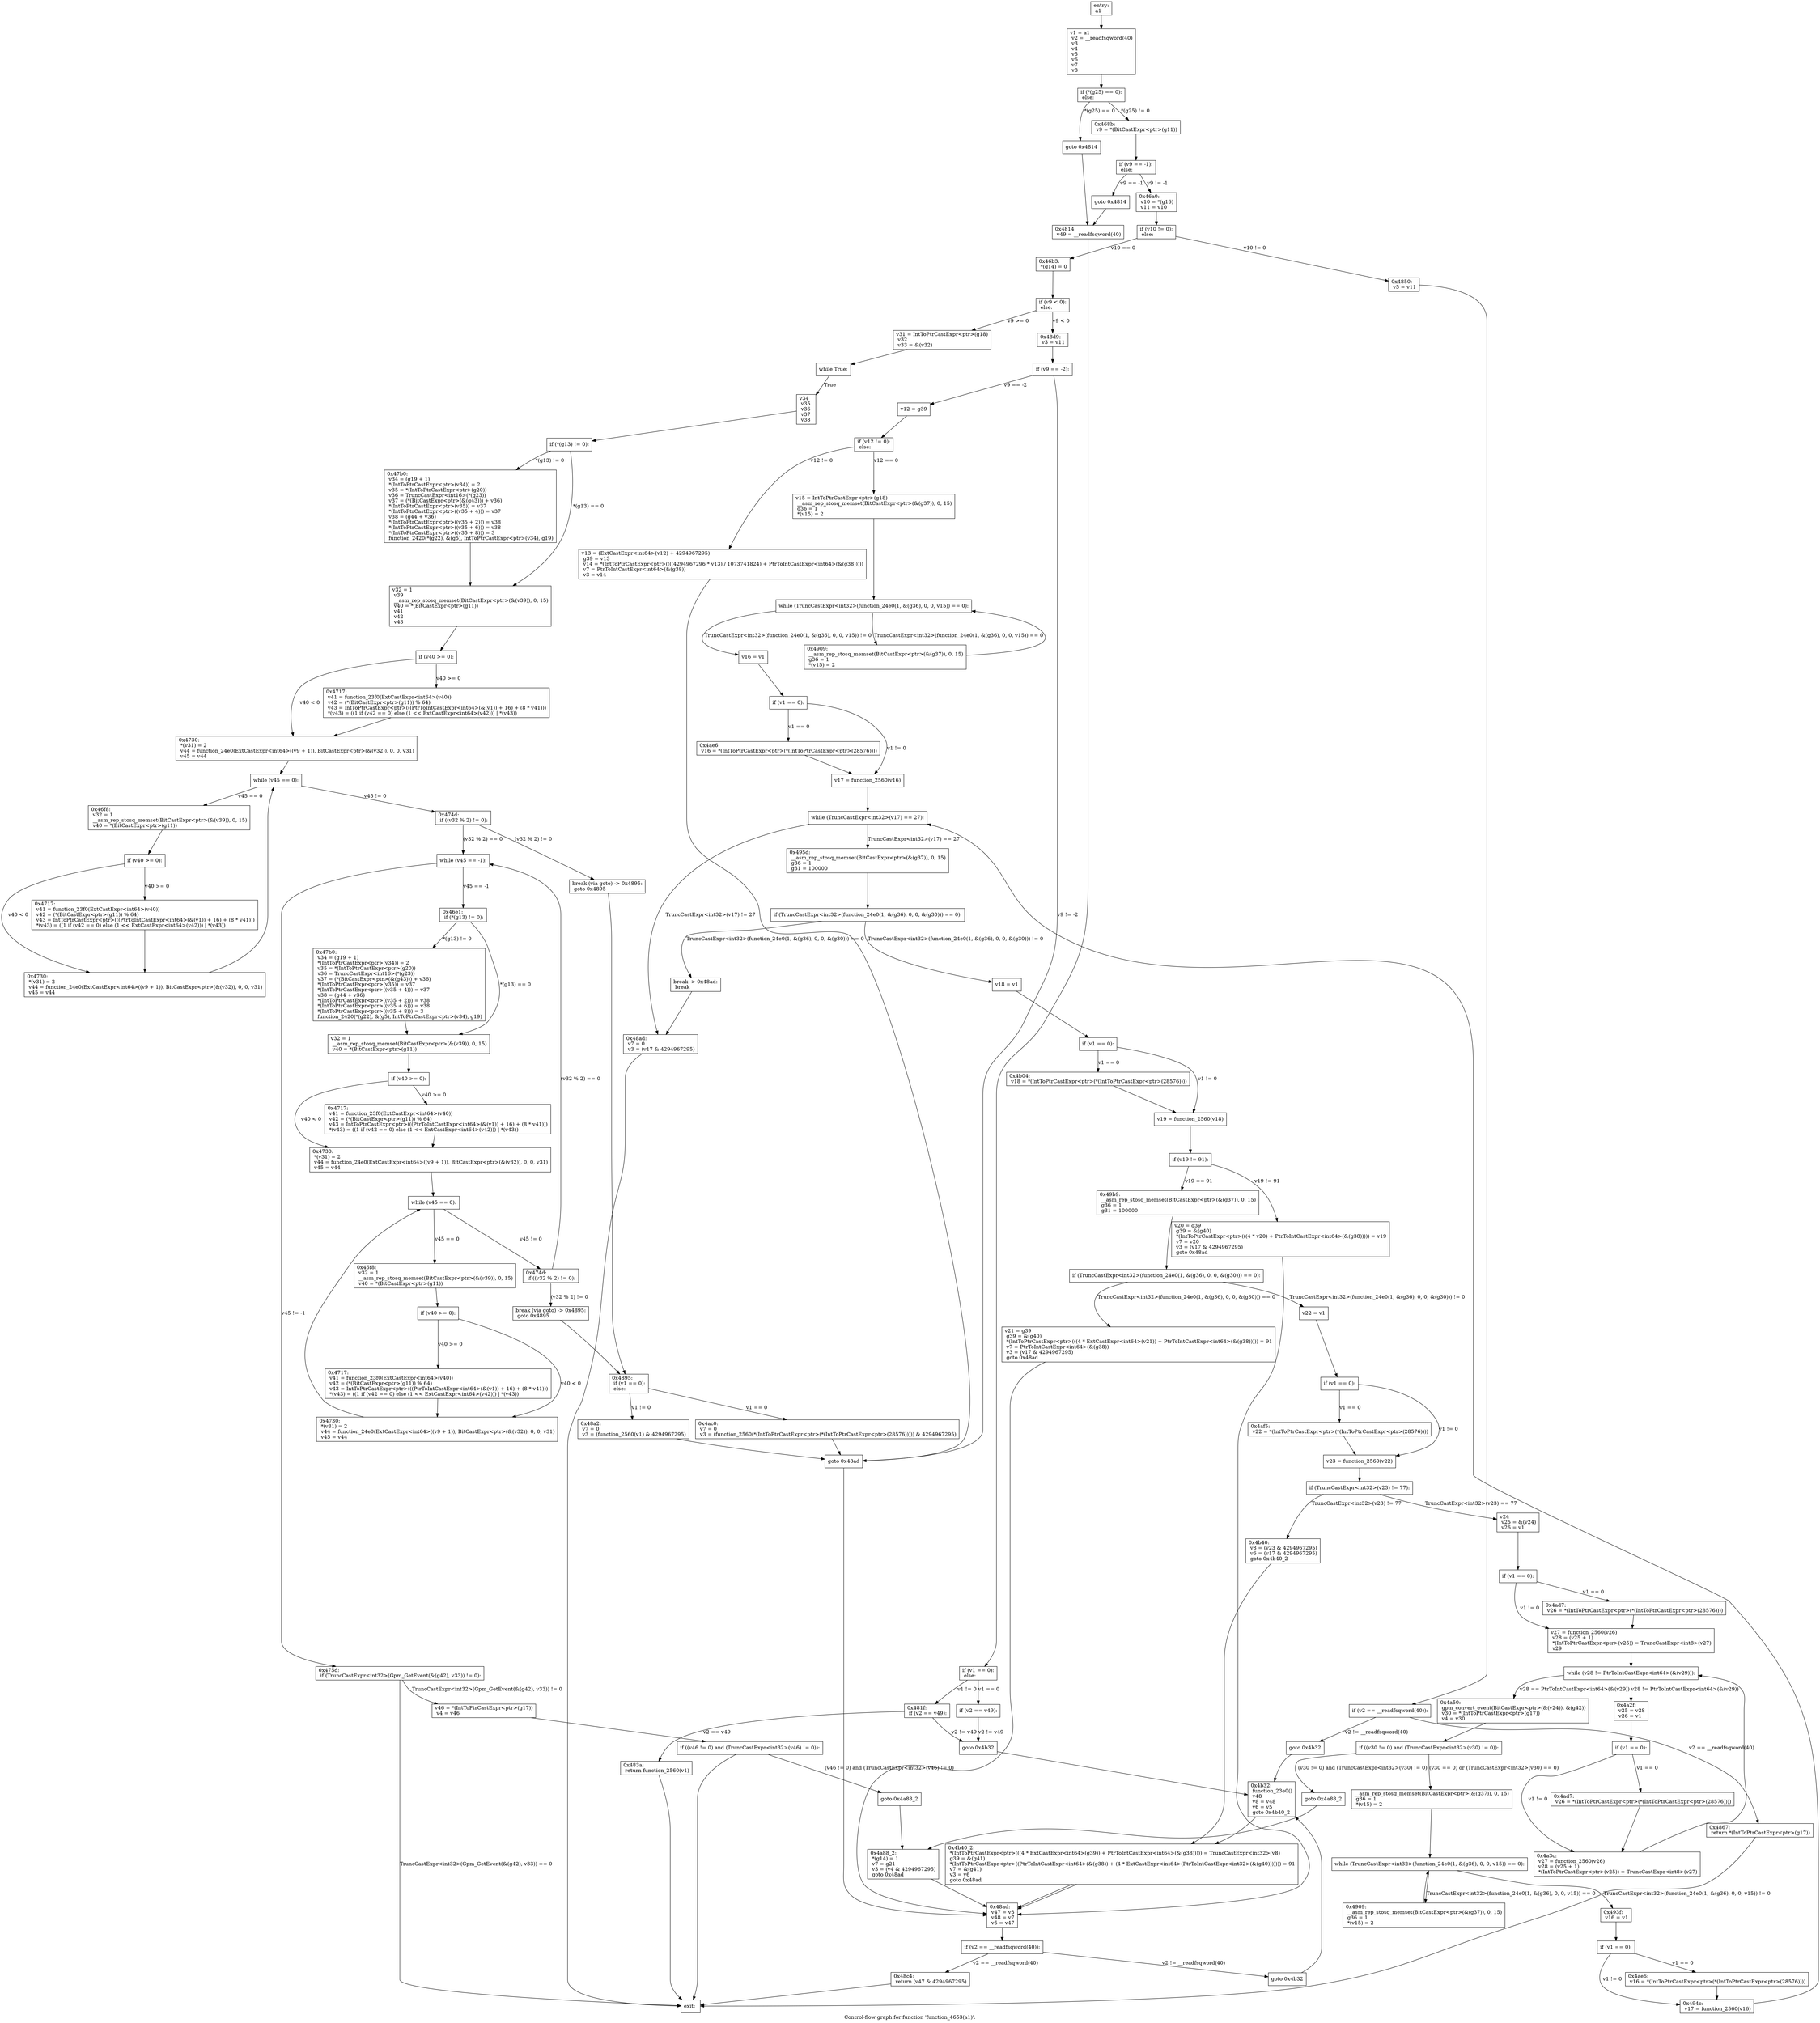 digraph "Control-flow graph for function 'function_4653(a1)'." {
  label="Control-flow graph for function 'function_4653(a1)'.";
  node [shape=record];

  Node0771FBB0 [label="{entry:\l  a1\l}"];
  Node0771FBB0 -> Node0771FFA0;
  Node0771FFA0 [label="{  v1 = a1\l  v2 = __readfsqword(40)\l  v3\l  v4\l  v5\l  v6\l  v7\l  v8\l}"];
  Node0771FFA0 -> Node07720390;
  Node07720390 [label="{  if (*(g25) == 0):\l  else:\l}"];
  Node07720390 -> Node0771FDF0 [label="*(g25) == 0"];
  Node07720390 -> Node077202B8 [label="*(g25) != 0"];
  Node0771FDF0 [label="{  goto 0x4814\l}"];
  Node0771FDF0 -> Node0771FEC8;
  Node077202B8 [label="{0x468b:\l  v9 = *(BitCastExpr\<ptr\>(g11))\l}"];
  Node077202B8 -> Node07720300;
  Node0771FEC8 [label="{0x4814:\l  v49 = __readfsqword(40)\l}"];
  Node0771FEC8 -> Node0771FE38;
  Node07720300 [label="{  if (v9 == -1):\l  else:\l}"];
  Node07720300 -> Node0771FB20 [label="v9 == -1"];
  Node07720300 -> Node0771FB68 [label="v9 != -1"];
  Node0771FE38 [label="{  if (v1 == 0):\l  else:\l}"];
  Node0771FE38 -> Node0771FD60 [label="v1 == 0"];
  Node0771FE38 -> Node0771FDA8 [label="v1 != 0"];
  Node0771FB20 [label="{  goto 0x4814\l}"];
  Node0771FB20 -> Node0771FEC8;
  Node0771FB68 [label="{0x46a0:\l  v10 = *(g16)\l  v11 = v10\l}"];
  Node0771FB68 -> Node0771FC88;
  Node0771FD60 [label="{  if (v2 == v49):\l}"];
  Node0771FD60 -> Node07720078 [label="v2 != v49"];
  Node0771FDA8 [label="{0x481f:\l  if (v2 == v49):\l}"];
  Node0771FDA8 -> Node07720AE0 [label="v2 == v49"];
  Node0771FDA8 -> Node07720078 [label="v2 != v49"];
  Node0771FC88 [label="{  if (v10 != 0):\l  else:\l}"];
  Node0771FC88 -> Node077206F0 [label="v10 != 0"];
  Node0771FC88 -> Node07720540 [label="v10 == 0"];
  Node07720078 [label="{  goto 0x4b32\l}"];
  Node07720078 -> Node0771FD18;
  Node07720AE0 [label="{0x483a:\l  return function_2560(v1)\l}"];
  Node07720AE0 -> Node0771FC40;
  Node077206F0 [label="{0x4850:\l  v5 = v11\l}"];
  Node077206F0 -> Node07720A50;
  Node07720540 [label="{0x46b3:\l  *(g14) = 0\l}"];
  Node07720540 -> Node07720C00;
  Node0771FD18 [label="{0x4b32:\l  function_23e0()\l  v48\l  v8 = v48\l  v6 = v5\l  goto 0x4b40_2\l}"];
  Node0771FD18 -> Node07720BB8;
  Node0771FC40 [label="{exit:\l}"];
  Node07720A50 [label="{  if (v2 == __readfsqword(40)):\l}"];
  Node07720A50 -> Node07720588 [label="v2 == __readfsqword(40)"];
  Node07720A50 -> Node077205D0 [label="v2 != __readfsqword(40)"];
  Node07720C00 [label="{  if (v9 \< 0):\l  else:\l}"];
  Node07720C00 -> Node07720978 [label="v9 \< 0"];
  Node07720C00 -> Node077208E8 [label="v9 \>= 0"];
  Node07720BB8 [label="{0x4b40_2:\l  *(IntToPtrCastExpr\<ptr\>(((4 * ExtCastExpr\<int64\>(g39)) + PtrToIntCastExpr\<int64\>(&(g38))))) = TruncCastExpr\<int32\>(v8)\l  g39 = &(g41)\l  *(IntToPtrCastExpr\<ptr\>((PtrToIntCastExpr\<int64\>(&(g38)) + (4 * ExtCastExpr\<int64\>(PtrToIntCastExpr\<int32\>(&(g40))))))) = 91\l  v7 = &(g41)\l  v3 = v6\l  goto 0x48ad\l}"];
  Node07720BB8 -> Node07720348;
  Node07720BB8 -> Node07720348;
  Node07720588 [label="{0x4867:\l  return *(IntToPtrCastExpr\<ptr\>(g17))\l}"];
  Node07720588 -> Node0771FC40;
  Node077205D0 [label="{  goto 0x4b32\l}"];
  Node077205D0 -> Node0771FD18;
  Node07720978 [label="{0x48d9:\l  v3 = v11\l}"];
  Node07720978 -> Node07720618;
  Node077208E8 [label="{  v31 = IntToPtrCastExpr\<ptr\>(g18)\l  v32\l  v33 = &(v32)\l}"];
  Node077208E8 -> Node077206A8;
  Node07720348 [label="{0x48ad:\l  v47 = v3\l  v48 = v7\l  v5 = v47\l}"];
  Node07720348 -> Node0771FBF8;
  Node07720618 [label="{  if (v9 == -2):\l}"];
  Node07720618 -> Node07720810 [label="v9 == -2"];
  Node07720618 -> Node07720780 [label="v9 != -2"];
  Node077206A8 [label="{  while True:\l}"];
  Node077206A8 -> Node07720A08 [label="True"];
  Node0771FBF8 [label="{  if (v2 == __readfsqword(40)):\l}"];
  Node0771FBF8 -> Node0771FCD0 [label="v2 == __readfsqword(40)"];
  Node0771FBF8 -> Node077203D8 [label="v2 != __readfsqword(40)"];
  Node07720810 [label="{  v12 = g39\l}"];
  Node07720810 -> Node07720858;
  Node07720780 [label="{  goto 0x48ad\l}"];
  Node07720780 -> Node07720348;
  Node07720A08 [label="{  v34\l  v35\l  v36\l  v37\l  v38\l}"];
  Node07720A08 -> Node07720C90;
  Node0771FCD0 [label="{0x48c4:\l  return (v47 & 4294967295)\l}"];
  Node0771FCD0 -> Node0771FC40;
  Node077203D8 [label="{  goto 0x4b32\l}"];
  Node077203D8 -> Node0771FD18;
  Node07720858 [label="{  if (v12 != 0):\l  else:\l}"];
  Node07720858 -> Node07721590 [label="v12 != 0"];
  Node07720858 -> Node07721158 [label="v12 == 0"];
  Node07720C90 [label="{  if (*(g13) != 0):\l}"];
  Node07720C90 -> Node077212C0 [label="*(g13) != 0"];
  Node07720C90 -> Node077209C0 [label="*(g13) == 0"];
  Node07721590 [label="{  v13 = (ExtCastExpr\<int64\>(v12) + 4294967295)\l  g39 = v13\l  v14 = *(IntToPtrCastExpr\<ptr\>((((4294967296 * v13) / 1073741824) + PtrToIntCastExpr\<int64\>(&(g38)))))\l  v7 = PtrToIntCastExpr\<int64\>(&(g38))\l  v3 = v14\l}"];
  Node07721590 -> Node07720780;
  Node07721158 [label="{  v15 = IntToPtrCastExpr\<ptr\>(g18)\l  __asm_rep_stosq_memset(BitCastExpr\<ptr\>(&(g37)), 0, 15)\l  g36 = 1\l  *(v15) = 2\l}"];
  Node07721158 -> Node07721428;
  Node077212C0 [label="{0x47b0:\l  v34 = (g19 + 1)\l  *(IntToPtrCastExpr\<ptr\>(v34)) = 2\l  v35 = *(IntToPtrCastExpr\<ptr\>(g20))\l  v36 = TruncCastExpr\<int16\>(*(g23))\l  v37 = (*(BitCastExpr\<ptr\>(&(g43))) + v36)\l  *(IntToPtrCastExpr\<ptr\>(v35)) = v37\l  *(IntToPtrCastExpr\<ptr\>((v35 + 4))) = v37\l  v38 = (g44 + v36)\l  *(IntToPtrCastExpr\<ptr\>((v35 + 2))) = v38\l  *(IntToPtrCastExpr\<ptr\>((v35 + 6))) = v38\l  *(IntToPtrCastExpr\<ptr\>((v35 + 8))) = 3\l  function_2420(*(g22), &(g5), IntToPtrCastExpr\<ptr\>(v34), g19)\l}"];
  Node077212C0 -> Node077209C0;
  Node077209C0 [label="{  v32 = 1\l  v39\l  __asm_rep_stosq_memset(BitCastExpr\<ptr\>(&(v39)), 0, 15)\l  v40 = *(BitCastExpr\<ptr\>(g11))\l  v41\l  v42\l  v43\l}"];
  Node077209C0 -> Node07720A98;
  Node07721428 [label="{  while (TruncCastExpr\<int32\>(function_24e0(1, &(g36), 0, 0, v15)) == 0):\l}"];
  Node07721428 -> Node07721398 [label="TruncCastExpr\<int32\>(function_24e0(1, &(g36), 0, 0, v15)) == 0"];
  Node07721428 -> Node07720F18 [label="TruncCastExpr\<int32\>(function_24e0(1, &(g36), 0, 0, v15)) != 0"];
  Node07720A98 [label="{  if (v40 \>= 0):\l}"];
  Node07720A98 -> Node07721080 [label="v40 \>= 0"];
  Node07720A98 -> Node07720CD8 [label="v40 \< 0"];
  Node07721398 [label="{0x4909:\l  __asm_rep_stosq_memset(BitCastExpr\<ptr\>(&(g37)), 0, 15)\l  g36 = 1\l  *(v15) = 2\l}"];
  Node07721398 -> Node07721428;
  Node07720F18 [label="{  v16 = v1\l}"];
  Node07720F18 -> Node07720D68;
  Node07721080 [label="{0x4717:\l  v41 = function_23f0(ExtCastExpr\<int64\>(v40))\l  v42 = (*(BitCastExpr\<ptr\>(g11)) % 64)\l  v43 = IntToPtrCastExpr\<ptr\>(((PtrToIntCastExpr\<int64\>(&(v1)) + 16) + (8 * v41)))\l  *(v43) = ((1 if (v42 == 0) else (1 \<\< ExtCastExpr\<int64\>(v42))) \| *(v43))\l}"];
  Node07721080 -> Node07720CD8;
  Node07720CD8 [label="{0x4730:\l  *(v31) = 2\l  v44 = function_24e0(ExtCastExpr\<int64\>((v9 + 1)), BitCastExpr\<ptr\>(&(v32)), 0, 0, v31)\l  v45 = v44\l}"];
  Node07720CD8 -> Node07720B28;
  Node07720D68 [label="{  if (v1 == 0):\l}"];
  Node07720D68 -> Node07721938 [label="v1 == 0"];
  Node07720D68 -> Node07720FA8 [label="v1 != 0"];
  Node07720B28 [label="{  while (v45 == 0):\l}"];
  Node07720B28 -> Node07720E40 [label="v45 == 0"];
  Node07720B28 -> Node07720420 [label="v45 != 0"];
  Node07721938 [label="{0x4ae6:\l  v16 = *(IntToPtrCastExpr\<ptr\>(*(IntToPtrCastExpr\<ptr\>(28576))))\l}"];
  Node07721938 -> Node07720FA8;
  Node07720FA8 [label="{  v17 = function_2560(v16)\l}"];
  Node07720FA8 -> Node07721470;
  Node07720E40 [label="{0x46f8:\l  v32 = 1\l  __asm_rep_stosq_memset(BitCastExpr\<ptr\>(&(v39)), 0, 15)\l  v40 = *(BitCastExpr\<ptr\>(g11))\l}"];
  Node07720E40 -> Node077213E0;
  Node07720420 [label="{0x474d:\l  if ((v32 % 2) != 0):\l}"];
  Node07720420 -> Node07720DB0 [label="(v32 % 2) != 0"];
  Node07720420 -> Node077214B8 [label="(v32 % 2) == 0"];
  Node07721470 [label="{  while (TruncCastExpr\<int32\>(v17) == 27):\l}"];
  Node07721470 -> Node07721980 [label="TruncCastExpr\<int32\>(v17) == 27"];
  Node07721470 -> Node07721038 [label="TruncCastExpr\<int32\>(v17) != 27"];
  Node077213E0 [label="{  if (v40 \>= 0):\l}"];
  Node077213E0 -> Node07716730 [label="v40 \>= 0"];
  Node077213E0 -> Node07720FF0 [label="v40 \< 0"];
  Node07720DB0 [label="{break (via goto) -\> 0x4895:\l  goto 0x4895\l}"];
  Node07720DB0 -> Node07720C48;
  Node077214B8 [label="{  while (v45 == -1):\l}"];
  Node077214B8 -> Node07720E88 [label="v45 == -1"];
  Node077214B8 -> Node07720ED0 [label="v45 != -1"];
  Node07721980 [label="{0x495d:\l  __asm_rep_stosq_memset(BitCastExpr\<ptr\>(&(g37)), 0, 15)\l  g36 = 1\l  g31 = 100000\l}"];
  Node07721980 -> Node07721D28;
  Node07721038 [label="{0x48ad:\l  v7 = 0\l  v3 = (v17 & 4294967295)\l}"];
  Node07721038 -> Node0771FC40;
  Node07716730 [label="{0x4717:\l  v41 = function_23f0(ExtCastExpr\<int64\>(v40))\l  v42 = (*(BitCastExpr\<ptr\>(g11)) % 64)\l  v43 = IntToPtrCastExpr\<ptr\>(((PtrToIntCastExpr\<int64\>(&(v1)) + 16) + (8 * v41)))\l  *(v43) = ((1 if (v42 == 0) else (1 \<\< ExtCastExpr\<int64\>(v42))) \| *(v43))\l}"];
  Node07716730 -> Node07720FF0;
  Node07720FF0 [label="{0x4730:\l  *(v31) = 2\l  v44 = function_24e0(ExtCastExpr\<int64\>((v9 + 1)), BitCastExpr\<ptr\>(&(v32)), 0, 0, v31)\l  v45 = v44\l}"];
  Node07720FF0 -> Node07720B28;
  Node07720C48 [label="{0x4895:\l  if (v1 == 0):\l  else:\l}"];
  Node07720C48 -> Node07720DF8 [label="v1 == 0"];
  Node07720C48 -> Node077215D8 [label="v1 != 0"];
  Node07720E88 [label="{0x46e1:\l  if (*(g13) != 0):\l}"];
  Node07720E88 -> Node077193E8 [label="*(g13) != 0"];
  Node07720E88 -> Node07721278 [label="*(g13) == 0"];
  Node07720ED0 [label="{0x475d:\l  if (TruncCastExpr\<int32\>(Gpm_GetEvent(&(g42), v33)) != 0):\l}"];
  Node07720ED0 -> Node07721308 [label="TruncCastExpr\<int32\>(Gpm_GetEvent(&(g42), v33)) != 0"];
  Node07720ED0 -> Node0771FC40 [label="TruncCastExpr\<int32\>(Gpm_GetEvent(&(g42), v33)) == 0"];
  Node07721D28 [label="{  if (TruncCastExpr\<int32\>(function_24e0(1, &(g36), 0, 0, &(g30))) == 0):\l}"];
  Node07721D28 -> Node0771E260 [label="TruncCastExpr\<int32\>(function_24e0(1, &(g36), 0, 0, &(g30))) == 0"];
  Node07721D28 -> Node07721818 [label="TruncCastExpr\<int32\>(function_24e0(1, &(g36), 0, 0, &(g30))) != 0"];
  Node07720DF8 [label="{0x4ac0:\l  v7 = 0\l  v3 = (function_2560(*(IntToPtrCastExpr\<ptr\>(*(IntToPtrCastExpr\<ptr\>(28576))))) & 4294967295)\l}"];
  Node07720DF8 -> Node07720780;
  Node077215D8 [label="{0x48a2:\l  v7 = 0\l  v3 = (function_2560(v1) & 4294967295)\l}"];
  Node077215D8 -> Node07720780;
  Node077193E8 [label="{0x47b0:\l  v34 = (g19 + 1)\l  *(IntToPtrCastExpr\<ptr\>(v34)) = 2\l  v35 = *(IntToPtrCastExpr\<ptr\>(g20))\l  v36 = TruncCastExpr\<int16\>(*(g23))\l  v37 = (*(BitCastExpr\<ptr\>(&(g43))) + v36)\l  *(IntToPtrCastExpr\<ptr\>(v35)) = v37\l  *(IntToPtrCastExpr\<ptr\>((v35 + 4))) = v37\l  v38 = (g44 + v36)\l  *(IntToPtrCastExpr\<ptr\>((v35 + 2))) = v38\l  *(IntToPtrCastExpr\<ptr\>((v35 + 6))) = v38\l  *(IntToPtrCastExpr\<ptr\>((v35 + 8))) = 3\l  function_2420(*(g22), &(g5), IntToPtrCastExpr\<ptr\>(v34), g19)\l}"];
  Node077193E8 -> Node07721278;
  Node07721278 [label="{  v32 = 1\l  __asm_rep_stosq_memset(BitCastExpr\<ptr\>(&(v39)), 0, 15)\l  v40 = *(BitCastExpr\<ptr\>(g11))\l}"];
  Node07721278 -> Node07720F60;
  Node07721308 [label="{  v46 = *(IntToPtrCastExpr\<ptr\>(g17))\l  v4 = v46\l}"];
  Node07721308 -> Node07721350;
  Node0771E260 [label="{break -\> 0x48ad:\l  break\l}"];
  Node0771E260 -> Node07721038;
  Node07721818 [label="{  v18 = v1\l}"];
  Node07721818 -> Node077218A8;
  Node07720F60 [label="{  if (v40 \>= 0):\l}"];
  Node07720F60 -> Node0771A5E8 [label="v40 \>= 0"];
  Node07720F60 -> Node077210C8 [label="v40 \< 0"];
  Node07721350 [label="{  if ((v46 != 0) and (TruncCastExpr\<int32\>(v46) != 0)):\l}"];
  Node07721350 -> Node0771DC78 [label="(v46 != 0) and (TruncCastExpr\<int32\>(v46) != 0)"];
  Node07721350 -> Node0771FC40;
  Node077218A8 [label="{  if (v1 == 0):\l}"];
  Node077218A8 -> Node0771E218 [label="v1 == 0"];
  Node077218A8 -> Node077219C8 [label="v1 != 0"];
  Node0771A5E8 [label="{0x4717:\l  v41 = function_23f0(ExtCastExpr\<int64\>(v40))\l  v42 = (*(BitCastExpr\<ptr\>(g11)) % 64)\l  v43 = IntToPtrCastExpr\<ptr\>(((PtrToIntCastExpr\<int64\>(&(v1)) + 16) + (8 * v41)))\l  *(v43) = ((1 if (v42 == 0) else (1 \<\< ExtCastExpr\<int64\>(v42))) \| *(v43))\l}"];
  Node0771A5E8 -> Node077210C8;
  Node077210C8 [label="{0x4730:\l  *(v31) = 2\l  v44 = function_24e0(ExtCastExpr\<int64\>((v9 + 1)), BitCastExpr\<ptr\>(&(v32)), 0, 0, v31)\l  v45 = v44\l}"];
  Node077210C8 -> Node07721110;
  Node0771DC78 [label="{  goto 0x4a88_2\l}"];
  Node0771DC78 -> Node07720030;
  Node0771E218 [label="{0x4b04:\l  v18 = *(IntToPtrCastExpr\<ptr\>(*(IntToPtrCastExpr\<ptr\>(28576))))\l}"];
  Node0771E218 -> Node077219C8;
  Node077219C8 [label="{  v19 = function_2560(v18)\l}"];
  Node077219C8 -> Node077216F8;
  Node07721110 [label="{  while (v45 == 0):\l}"];
  Node07721110 -> Node0771BBD8 [label="v45 == 0"];
  Node07721110 -> Node077211A0 [label="v45 != 0"];
  Node07720030 [label="{0x4a88_2:\l  *(g14) = 1\l  v7 = g21\l  v3 = (v4 & 4294967295)\l  goto 0x48ad\l}"];
  Node07720030 -> Node07720348;
  Node077216F8 [label="{  if (v19 != 91):\l}"];
  Node077216F8 -> Node0771E4E8 [label="v19 != 91"];
  Node077216F8 -> Node07721DB8 [label="v19 == 91"];
  Node0771BBD8 [label="{0x46f8:\l  v32 = 1\l  __asm_rep_stosq_memset(BitCastExpr\<ptr\>(&(v39)), 0, 15)\l  v40 = *(BitCastExpr\<ptr\>(g11))\l}"];
  Node0771BBD8 -> Node0771C958;
  Node077211A0 [label="{0x474d:\l  if ((v32 % 2) != 0):\l}"];
  Node077211A0 -> Node0771D918 [label="(v32 % 2) != 0"];
  Node077211A0 -> Node077214B8 [label="(v32 % 2) == 0"];
  Node0771E4E8 [label="{  v20 = g39\l  g39 = &(g40)\l  *(IntToPtrCastExpr\<ptr\>(((4 * v20) + PtrToIntCastExpr\<int64\>(&(g38))))) = v19\l  v7 = v20\l  v3 = (v17 & 4294967295)\l  goto 0x48ad\l}"];
  Node0771E4E8 -> Node07720348;
  Node07721DB8 [label="{0x49b9:\l  __asm_rep_stosq_memset(BitCastExpr\<ptr\>(&(g37)), 0, 15)\l  g36 = 1\l  g31 = 100000\l}"];
  Node07721DB8 -> Node07721CE0;
  Node0771C958 [label="{  if (v40 \>= 0):\l}"];
  Node0771C958 -> Node0771EF50 [label="v40 \>= 0"];
  Node0771C958 -> Node0771CB50 [label="v40 \< 0"];
  Node0771D918 [label="{break (via goto) -\> 0x4895:\l  goto 0x4895\l}"];
  Node0771D918 -> Node07720C48;
  Node07721CE0 [label="{  if (TruncCastExpr\<int32\>(function_24e0(1, &(g36), 0, 0, &(g30))) == 0):\l}"];
  Node07721CE0 -> Node0771E338 [label="TruncCastExpr\<int32\>(function_24e0(1, &(g36), 0, 0, &(g30))) == 0"];
  Node07721CE0 -> Node07721668 [label="TruncCastExpr\<int32\>(function_24e0(1, &(g36), 0, 0, &(g30))) != 0"];
  Node0771EF50 [label="{0x4717:\l  v41 = function_23f0(ExtCastExpr\<int64\>(v40))\l  v42 = (*(BitCastExpr\<ptr\>(g11)) % 64)\l  v43 = IntToPtrCastExpr\<ptr\>(((PtrToIntCastExpr\<int64\>(&(v1)) + 16) + (8 * v41)))\l  *(v43) = ((1 if (v42 == 0) else (1 \<\< ExtCastExpr\<int64\>(v42))) \| *(v43))\l}"];
  Node0771EF50 -> Node0771CB50;
  Node0771CB50 [label="{0x4730:\l  *(v31) = 2\l  v44 = function_24e0(ExtCastExpr\<int64\>((v9 + 1)), BitCastExpr\<ptr\>(&(v32)), 0, 0, v31)\l  v45 = v44\l}"];
  Node0771CB50 -> Node07721110;
  Node0771E338 [label="{  v21 = g39\l  g39 = &(g40)\l  *(IntToPtrCastExpr\<ptr\>(((4 * ExtCastExpr\<int64\>(v21)) + PtrToIntCastExpr\<int64\>(&(g38))))) = 91\l  v7 = PtrToIntCastExpr\<int64\>(&(g38))\l  v3 = (v17 & 4294967295)\l  goto 0x48ad\l}"];
  Node0771E338 -> Node07720348;
  Node07721668 [label="{  v22 = v1\l}"];
  Node07721668 -> Node07721788;
  Node07721788 [label="{  if (v1 == 0):\l}"];
  Node07721788 -> Node0771E650 [label="v1 == 0"];
  Node07721788 -> Node07721E90 [label="v1 != 0"];
  Node0771E650 [label="{0x4af5:\l  v22 = *(IntToPtrCastExpr\<ptr\>(*(IntToPtrCastExpr\<ptr\>(28576))))\l}"];
  Node0771E650 -> Node07721E90;
  Node07721E90 [label="{  v23 = function_2560(v22)\l}"];
  Node07721E90 -> Node077216B0;
  Node077216B0 [label="{  if (TruncCastExpr\<int32\>(v23) != 77):\l}"];
  Node077216B0 -> Node0771E380 [label="TruncCastExpr\<int32\>(v23) != 77"];
  Node077216B0 -> Node07721C98 [label="TruncCastExpr\<int32\>(v23) == 77"];
  Node0771E380 [label="{0x4b40:\l  v8 = (v23 & 4294967295)\l  v6 = (v17 & 4294967295)\l  goto 0x4b40_2\l}"];
  Node0771E380 -> Node07720BB8;
  Node07721C98 [label="{  v24\l  v25 = &(v24)\l  v26 = v1\l}"];
  Node07721C98 -> Node07721740;
  Node07721740 [label="{  if (v1 == 0):\l}"];
  Node07721740 -> Node0771E770 [label="v1 == 0"];
  Node07721740 -> Node07721D70 [label="v1 != 0"];
  Node0771E770 [label="{0x4ad7:\l  v26 = *(IntToPtrCastExpr\<ptr\>(*(IntToPtrCastExpr\<ptr\>(28576))))\l}"];
  Node0771E770 -> Node07721D70;
  Node07721D70 [label="{  v27 = function_2560(v26)\l  v28 = (v25 + 1)\l  *(IntToPtrCastExpr\<ptr\>(v25)) = TruncCastExpr\<int8\>(v27)\l  v29\l}"];
  Node07721D70 -> Node07721860;
  Node07721860 [label="{  while (v28 != PtrToIntCastExpr\<int64\>(&(v29))):\l}"];
  Node07721860 -> Node0771E458 [label="v28 != PtrToIntCastExpr\<int64\>(&(v29))"];
  Node07721860 -> Node07715218 [label="v28 == PtrToIntCastExpr\<int64\>(&(v29))"];
  Node0771E458 [label="{0x4a2f:\l  v25 = v28\l  v26 = v1\l}"];
  Node0771E458 -> Node0771E890;
  Node07715218 [label="{0x4a50:\l  gpm_convert_event(BitCastExpr\<ptr\>(&(v24)), &(g42))\l  v30 = *(IntToPtrCastExpr\<ptr\>(g17))\l  v4 = v30\l}"];
  Node07715218 -> Node077154E8;
  Node0771E890 [label="{  if (v1 == 0):\l}"];
  Node0771E890 -> Node0771F898 [label="v1 == 0"];
  Node0771E890 -> Node0771E8D8 [label="v1 != 0"];
  Node077154E8 [label="{  if ((v30 != 0) and (TruncCastExpr\<int32\>(v30) != 0)):\l}"];
  Node077154E8 -> Node0771E188 [label="(v30 != 0) and (TruncCastExpr\<int32\>(v30) != 0)"];
  Node077154E8 -> Node07715920 [label="(v30 == 0) or (TruncCastExpr\<int32\>(v30) == 0)"];
  Node0771F898 [label="{0x4ad7:\l  v26 = *(IntToPtrCastExpr\<ptr\>(*(IntToPtrCastExpr\<ptr\>(28576))))\l}"];
  Node0771F898 -> Node0771E8D8;
  Node0771E8D8 [label="{0x4a3c:\l  v27 = function_2560(v26)\l  v28 = (v25 + 1)\l  *(IntToPtrCastExpr\<ptr\>(v25)) = TruncCastExpr\<int8\>(v27)\l}"];
  Node0771E8D8 -> Node07721860;
  Node0771E188 [label="{  goto 0x4a88_2\l}"];
  Node0771E188 -> Node07720030;
  Node07715920 [label="{  __asm_rep_stosq_memset(BitCastExpr\<ptr\>(&(g37)), 0, 15)\l  g36 = 1\l  *(v15) = 2\l}"];
  Node07715920 -> Node07715F50;
  Node07715F50 [label="{  while (TruncCastExpr\<int32\>(function_24e0(1, &(g36), 0, 0, v15)) == 0):\l}"];
  Node07715F50 -> Node0771E020 [label="TruncCastExpr\<int32\>(function_24e0(1, &(g36), 0, 0, v15)) == 0"];
  Node07715F50 -> Node077163D0 [label="TruncCastExpr\<int32\>(function_24e0(1, &(g36), 0, 0, v15)) != 0"];
  Node0771E020 [label="{0x4909:\l  __asm_rep_stosq_memset(BitCastExpr\<ptr\>(&(g37)), 0, 15)\l  g36 = 1\l  *(v15) = 2\l}"];
  Node0771E020 -> Node07715F50;
  Node077163D0 [label="{0x493f:\l  v16 = v1\l}"];
  Node077163D0 -> Node077166E8;
  Node077166E8 [label="{  if (v1 == 0):\l}"];
  Node077166E8 -> Node0771EF98 [label="v1 == 0"];
  Node077166E8 -> Node077168E0 [label="v1 != 0"];
  Node0771EF98 [label="{0x4ae6:\l  v16 = *(IntToPtrCastExpr\<ptr\>(*(IntToPtrCastExpr\<ptr\>(28576))))\l}"];
  Node0771EF98 -> Node077168E0;
  Node077168E0 [label="{0x494c:\l  v17 = function_2560(v16)\l}"];
  Node077168E0 -> Node07721470;

}
